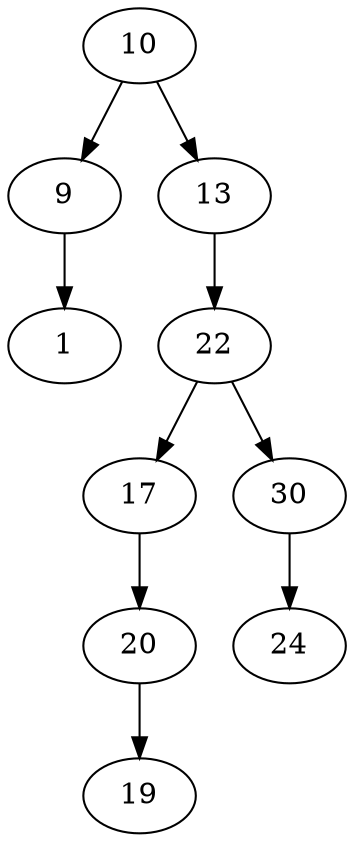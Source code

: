 digraph ArvoreBin {
	10;
	10 -> 9;
	10 -> 13;
	9;
	9 -> 1;
	1;
	13;
	13 -> 22;
	22;
	22 -> 17;
	22 -> 30;
	17;
	17 -> 20;
	20;
	20 -> 19;
	19;
	30;
	30 -> 24;
	24;
}
